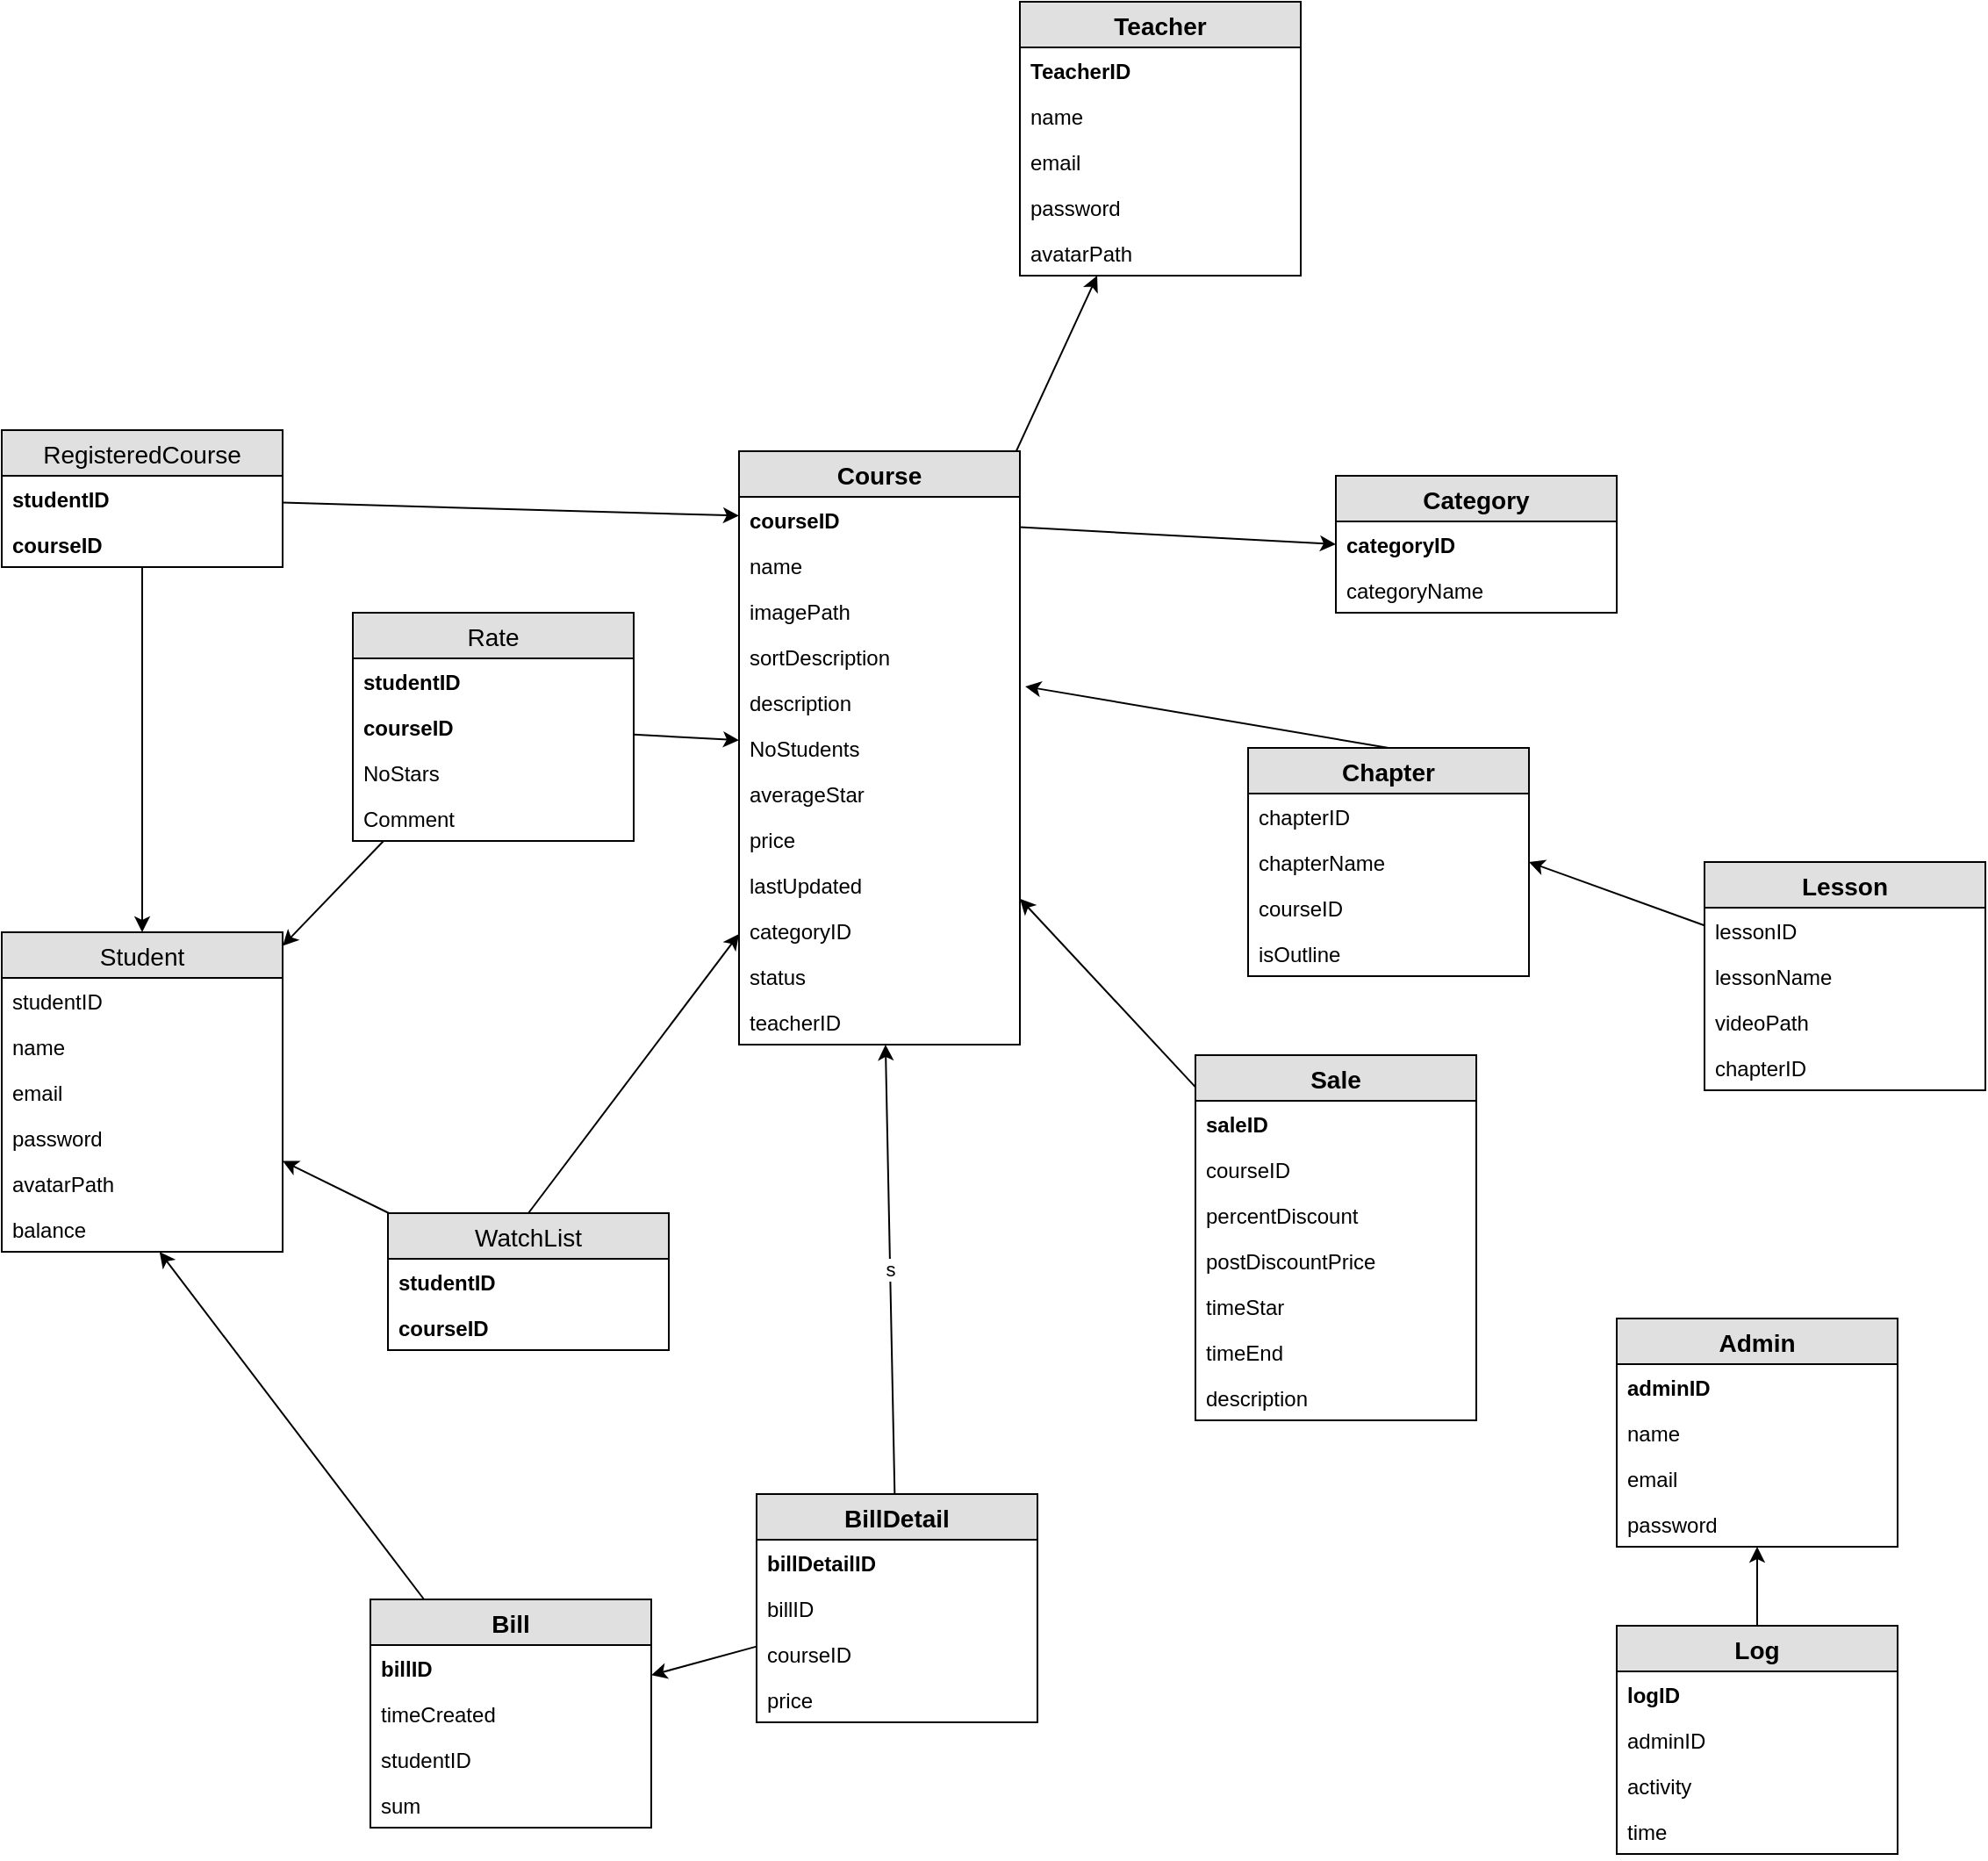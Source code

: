 <mxfile version="12.2.2" type="device" pages="1"><diagram id="BjtOX7Ecw7eZtCW84vaE" name="Page-1"><mxGraphModel dx="2258" dy="1908" grid="1" gridSize="10" guides="1" tooltips="1" connect="1" arrows="1" fold="1" page="1" pageScale="1" pageWidth="850" pageHeight="1100" math="0" shadow="0"><root><mxCell id="0"/><mxCell id="1" parent="0"/><mxCell id="QbO74h6PcBuWM0C75rqb-1" value="Course" style="swimlane;fontStyle=1;childLayout=stackLayout;horizontal=1;startSize=26;fillColor=#e0e0e0;horizontalStack=0;resizeParent=1;resizeParentMax=0;resizeLast=0;collapsible=1;marginBottom=0;swimlaneFillColor=#ffffff;align=center;fontSize=14;" parent="1" vertex="1"><mxGeometry x="290" y="16" width="160" height="338" as="geometry"/></mxCell><mxCell id="QbO74h6PcBuWM0C75rqb-2" value="courseID" style="text;strokeColor=none;fillColor=none;spacingLeft=4;spacingRight=4;overflow=hidden;rotatable=0;points=[[0,0.5],[1,0.5]];portConstraint=eastwest;fontSize=12;fontStyle=1" parent="QbO74h6PcBuWM0C75rqb-1" vertex="1"><mxGeometry y="26" width="160" height="26" as="geometry"/></mxCell><mxCell id="QbO74h6PcBuWM0C75rqb-3" value="name" style="text;strokeColor=none;fillColor=none;spacingLeft=4;spacingRight=4;overflow=hidden;rotatable=0;points=[[0,0.5],[1,0.5]];portConstraint=eastwest;fontSize=12;" parent="QbO74h6PcBuWM0C75rqb-1" vertex="1"><mxGeometry y="52" width="160" height="26" as="geometry"/></mxCell><mxCell id="QbO74h6PcBuWM0C75rqb-4" value="imagePath" style="text;strokeColor=none;fillColor=none;spacingLeft=4;spacingRight=4;overflow=hidden;rotatable=0;points=[[0,0.5],[1,0.5]];portConstraint=eastwest;fontSize=12;" parent="QbO74h6PcBuWM0C75rqb-1" vertex="1"><mxGeometry y="78" width="160" height="26" as="geometry"/></mxCell><mxCell id="QbO74h6PcBuWM0C75rqb-5" value="sortDescription" style="text;strokeColor=none;fillColor=none;spacingLeft=4;spacingRight=4;overflow=hidden;rotatable=0;points=[[0,0.5],[1,0.5]];portConstraint=eastwest;fontSize=12;" parent="QbO74h6PcBuWM0C75rqb-1" vertex="1"><mxGeometry y="104" width="160" height="26" as="geometry"/></mxCell><mxCell id="QbO74h6PcBuWM0C75rqb-6" value="description" style="text;strokeColor=none;fillColor=none;spacingLeft=4;spacingRight=4;overflow=hidden;rotatable=0;points=[[0,0.5],[1,0.5]];portConstraint=eastwest;fontSize=12;" parent="QbO74h6PcBuWM0C75rqb-1" vertex="1"><mxGeometry y="130" width="160" height="26" as="geometry"/></mxCell><mxCell id="QbO74h6PcBuWM0C75rqb-7" value="NoStudents" style="text;strokeColor=none;fillColor=none;spacingLeft=4;spacingRight=4;overflow=hidden;rotatable=0;points=[[0,0.5],[1,0.5]];portConstraint=eastwest;fontSize=12;" parent="QbO74h6PcBuWM0C75rqb-1" vertex="1"><mxGeometry y="156" width="160" height="26" as="geometry"/></mxCell><mxCell id="QbO74h6PcBuWM0C75rqb-21" value="averageStar" style="text;strokeColor=none;fillColor=none;spacingLeft=4;spacingRight=4;overflow=hidden;rotatable=0;points=[[0,0.5],[1,0.5]];portConstraint=eastwest;fontSize=12;" parent="QbO74h6PcBuWM0C75rqb-1" vertex="1"><mxGeometry y="182" width="160" height="26" as="geometry"/></mxCell><mxCell id="QbO74h6PcBuWM0C75rqb-22" value="price" style="text;strokeColor=none;fillColor=none;spacingLeft=4;spacingRight=4;overflow=hidden;rotatable=0;points=[[0,0.5],[1,0.5]];portConstraint=eastwest;fontSize=12;" parent="QbO74h6PcBuWM0C75rqb-1" vertex="1"><mxGeometry y="208" width="160" height="26" as="geometry"/></mxCell><mxCell id="QbO74h6PcBuWM0C75rqb-23" value="lastUpdated" style="text;strokeColor=none;fillColor=none;spacingLeft=4;spacingRight=4;overflow=hidden;rotatable=0;points=[[0,0.5],[1,0.5]];portConstraint=eastwest;fontSize=12;" parent="QbO74h6PcBuWM0C75rqb-1" vertex="1"><mxGeometry y="234" width="160" height="26" as="geometry"/></mxCell><mxCell id="QbO74h6PcBuWM0C75rqb-28" value="categoryID" style="text;strokeColor=none;fillColor=none;spacingLeft=4;spacingRight=4;overflow=hidden;rotatable=0;points=[[0,0.5],[1,0.5]];portConstraint=eastwest;fontSize=12;" parent="QbO74h6PcBuWM0C75rqb-1" vertex="1"><mxGeometry y="260" width="160" height="26" as="geometry"/></mxCell><mxCell id="QbO74h6PcBuWM0C75rqb-75" value="status" style="text;strokeColor=none;fillColor=none;spacingLeft=4;spacingRight=4;overflow=hidden;rotatable=0;points=[[0,0.5],[1,0.5]];portConstraint=eastwest;fontSize=12;" parent="QbO74h6PcBuWM0C75rqb-1" vertex="1"><mxGeometry y="286" width="160" height="26" as="geometry"/></mxCell><mxCell id="0sFJUOGkSL2eZjoK3us1-1" value="teacherID" style="text;strokeColor=none;fillColor=none;spacingLeft=4;spacingRight=4;overflow=hidden;rotatable=0;points=[[0,0.5],[1,0.5]];portConstraint=eastwest;fontSize=12;" parent="QbO74h6PcBuWM0C75rqb-1" vertex="1"><mxGeometry y="312" width="160" height="26" as="geometry"/></mxCell><mxCell id="QbO74h6PcBuWM0C75rqb-24" value="Category" style="swimlane;fontStyle=1;childLayout=stackLayout;horizontal=1;startSize=26;fillColor=#e0e0e0;horizontalStack=0;resizeParent=1;resizeParentMax=0;resizeLast=0;collapsible=1;marginBottom=0;swimlaneFillColor=#ffffff;align=center;fontSize=14;" parent="1" vertex="1"><mxGeometry x="630" y="30" width="160" height="78" as="geometry"/></mxCell><mxCell id="QbO74h6PcBuWM0C75rqb-25" value="categoryID" style="text;strokeColor=none;fillColor=none;spacingLeft=4;spacingRight=4;overflow=hidden;rotatable=0;points=[[0,0.5],[1,0.5]];portConstraint=eastwest;fontSize=12;fontStyle=1" parent="QbO74h6PcBuWM0C75rqb-24" vertex="1"><mxGeometry y="26" width="160" height="26" as="geometry"/></mxCell><mxCell id="QbO74h6PcBuWM0C75rqb-26" value="categoryName" style="text;strokeColor=none;fillColor=none;spacingLeft=4;spacingRight=4;overflow=hidden;rotatable=0;points=[[0,0.5],[1,0.5]];portConstraint=eastwest;fontSize=12;" parent="QbO74h6PcBuWM0C75rqb-24" vertex="1"><mxGeometry y="52" width="160" height="26" as="geometry"/></mxCell><mxCell id="QbO74h6PcBuWM0C75rqb-29" value="" style="endArrow=classic;html=1;entryX=0;entryY=0.5;entryDx=0;entryDy=0;" parent="1" source="QbO74h6PcBuWM0C75rqb-2" target="QbO74h6PcBuWM0C75rqb-25" edge="1"><mxGeometry width="50" height="50" relative="1" as="geometry"><mxPoint x="10" y="430" as="sourcePoint"/><mxPoint x="60" y="380" as="targetPoint"/></mxGeometry></mxCell><mxCell id="QbO74h6PcBuWM0C75rqb-30" value="Lesson" style="swimlane;fontStyle=1;childLayout=stackLayout;horizontal=1;startSize=26;fillColor=#e0e0e0;horizontalStack=0;resizeParent=1;resizeParentMax=0;resizeLast=0;collapsible=1;marginBottom=0;swimlaneFillColor=#ffffff;align=center;fontSize=14;" parent="1" vertex="1"><mxGeometry x="840" y="250" width="160" height="130" as="geometry"/></mxCell><mxCell id="QbO74h6PcBuWM0C75rqb-31" value="lessonID" style="text;strokeColor=none;fillColor=none;spacingLeft=4;spacingRight=4;overflow=hidden;rotatable=0;points=[[0,0.5],[1,0.5]];portConstraint=eastwest;fontSize=12;" parent="QbO74h6PcBuWM0C75rqb-30" vertex="1"><mxGeometry y="26" width="160" height="26" as="geometry"/></mxCell><mxCell id="QbO74h6PcBuWM0C75rqb-33" value="lessonName" style="text;strokeColor=none;fillColor=none;spacingLeft=4;spacingRight=4;overflow=hidden;rotatable=0;points=[[0,0.5],[1,0.5]];portConstraint=eastwest;fontSize=12;" parent="QbO74h6PcBuWM0C75rqb-30" vertex="1"><mxGeometry y="52" width="160" height="26" as="geometry"/></mxCell><mxCell id="o0iuP3jE3Crp00JVbzxX-5" value="videoPath" style="text;strokeColor=none;fillColor=none;spacingLeft=4;spacingRight=4;overflow=hidden;rotatable=0;points=[[0,0.5],[1,0.5]];portConstraint=eastwest;fontSize=12;" vertex="1" parent="QbO74h6PcBuWM0C75rqb-30"><mxGeometry y="78" width="160" height="26" as="geometry"/></mxCell><mxCell id="QbO74h6PcBuWM0C75rqb-42" value="chapterID" style="text;strokeColor=none;fillColor=none;spacingLeft=4;spacingRight=4;overflow=hidden;rotatable=0;points=[[0,0.5],[1,0.5]];portConstraint=eastwest;fontSize=12;" parent="QbO74h6PcBuWM0C75rqb-30" vertex="1"><mxGeometry y="104" width="160" height="26" as="geometry"/></mxCell><mxCell id="QbO74h6PcBuWM0C75rqb-35" value="Chapter" style="swimlane;fontStyle=1;childLayout=stackLayout;horizontal=1;startSize=26;fillColor=#e0e0e0;horizontalStack=0;resizeParent=1;resizeParentMax=0;resizeLast=0;collapsible=1;marginBottom=0;swimlaneFillColor=#ffffff;align=center;fontSize=14;" parent="1" vertex="1"><mxGeometry x="580" y="185" width="160" height="130" as="geometry"/></mxCell><mxCell id="QbO74h6PcBuWM0C75rqb-36" value="chapterID" style="text;strokeColor=none;fillColor=none;spacingLeft=4;spacingRight=4;overflow=hidden;rotatable=0;points=[[0,0.5],[1,0.5]];portConstraint=eastwest;fontSize=12;" parent="QbO74h6PcBuWM0C75rqb-35" vertex="1"><mxGeometry y="26" width="160" height="26" as="geometry"/></mxCell><mxCell id="QbO74h6PcBuWM0C75rqb-37" value="chapterName" style="text;strokeColor=none;fillColor=none;spacingLeft=4;spacingRight=4;overflow=hidden;rotatable=0;points=[[0,0.5],[1,0.5]];portConstraint=eastwest;fontSize=12;" parent="QbO74h6PcBuWM0C75rqb-35" vertex="1"><mxGeometry y="52" width="160" height="26" as="geometry"/></mxCell><mxCell id="QbO74h6PcBuWM0C75rqb-43" value="courseID" style="text;strokeColor=none;fillColor=none;spacingLeft=4;spacingRight=4;overflow=hidden;rotatable=0;points=[[0,0.5],[1,0.5]];portConstraint=eastwest;fontSize=12;" parent="QbO74h6PcBuWM0C75rqb-35" vertex="1"><mxGeometry y="78" width="160" height="26" as="geometry"/></mxCell><mxCell id="QbO74h6PcBuWM0C75rqb-38" value="isOutline" style="text;strokeColor=none;fillColor=none;spacingLeft=4;spacingRight=4;overflow=hidden;rotatable=0;points=[[0,0.5],[1,0.5]];portConstraint=eastwest;fontSize=12;" parent="QbO74h6PcBuWM0C75rqb-35" vertex="1"><mxGeometry y="104" width="160" height="26" as="geometry"/></mxCell><mxCell id="QbO74h6PcBuWM0C75rqb-40" value="" style="endArrow=classic;html=1;entryX=1.019;entryY=1.154;entryDx=0;entryDy=0;entryPerimeter=0;exitX=0.5;exitY=0;exitDx=0;exitDy=0;" parent="1" source="QbO74h6PcBuWM0C75rqb-35" target="QbO74h6PcBuWM0C75rqb-5" edge="1"><mxGeometry width="50" height="50" relative="1" as="geometry"><mxPoint x="310" y="510" as="sourcePoint"/><mxPoint x="360" y="460" as="targetPoint"/></mxGeometry></mxCell><mxCell id="QbO74h6PcBuWM0C75rqb-44" value="" style="endArrow=classic;html=1;entryX=1;entryY=0.5;entryDx=0;entryDy=0;" parent="1" source="QbO74h6PcBuWM0C75rqb-30" target="QbO74h6PcBuWM0C75rqb-37" edge="1"><mxGeometry width="50" height="50" relative="1" as="geometry"><mxPoint x="730" y="520" as="sourcePoint"/><mxPoint x="780" y="470" as="targetPoint"/></mxGeometry></mxCell><mxCell id="QbO74h6PcBuWM0C75rqb-45" value="Student" style="swimlane;fontStyle=0;childLayout=stackLayout;horizontal=1;startSize=26;fillColor=#e0e0e0;horizontalStack=0;resizeParent=1;resizeParentMax=0;resizeLast=0;collapsible=1;marginBottom=0;swimlaneFillColor=#ffffff;align=center;fontSize=14;" parent="1" vertex="1"><mxGeometry x="-130" y="290" width="160" height="182" as="geometry"/></mxCell><mxCell id="QbO74h6PcBuWM0C75rqb-46" value="studentID" style="text;strokeColor=none;fillColor=none;spacingLeft=4;spacingRight=4;overflow=hidden;rotatable=0;points=[[0,0.5],[1,0.5]];portConstraint=eastwest;fontSize=12;fontStyle=0" parent="QbO74h6PcBuWM0C75rqb-45" vertex="1"><mxGeometry y="26" width="160" height="26" as="geometry"/></mxCell><mxCell id="QbO74h6PcBuWM0C75rqb-54" value="name" style="text;strokeColor=none;fillColor=none;spacingLeft=4;spacingRight=4;overflow=hidden;rotatable=0;points=[[0,0.5],[1,0.5]];portConstraint=eastwest;fontSize=12;" parent="QbO74h6PcBuWM0C75rqb-45" vertex="1"><mxGeometry y="52" width="160" height="26" as="geometry"/></mxCell><mxCell id="QbO74h6PcBuWM0C75rqb-47" value="email" style="text;strokeColor=none;fillColor=none;spacingLeft=4;spacingRight=4;overflow=hidden;rotatable=0;points=[[0,0.5],[1,0.5]];portConstraint=eastwest;fontSize=12;" parent="QbO74h6PcBuWM0C75rqb-45" vertex="1"><mxGeometry y="78" width="160" height="26" as="geometry"/></mxCell><mxCell id="QbO74h6PcBuWM0C75rqb-48" value="password" style="text;strokeColor=none;fillColor=none;spacingLeft=4;spacingRight=4;overflow=hidden;rotatable=0;points=[[0,0.5],[1,0.5]];portConstraint=eastwest;fontSize=12;" parent="QbO74h6PcBuWM0C75rqb-45" vertex="1"><mxGeometry y="104" width="160" height="26" as="geometry"/></mxCell><mxCell id="QbO74h6PcBuWM0C75rqb-88" value="avatarPath" style="text;strokeColor=none;fillColor=none;spacingLeft=4;spacingRight=4;overflow=hidden;rotatable=0;points=[[0,0.5],[1,0.5]];portConstraint=eastwest;fontSize=12;" parent="QbO74h6PcBuWM0C75rqb-45" vertex="1"><mxGeometry y="130" width="160" height="26" as="geometry"/></mxCell><mxCell id="QbO74h6PcBuWM0C75rqb-77" value="balance" style="text;strokeColor=none;fillColor=none;spacingLeft=4;spacingRight=4;overflow=hidden;rotatable=0;points=[[0,0.5],[1,0.5]];portConstraint=eastwest;fontSize=12;" parent="QbO74h6PcBuWM0C75rqb-45" vertex="1"><mxGeometry y="156" width="160" height="26" as="geometry"/></mxCell><mxCell id="QbO74h6PcBuWM0C75rqb-49" value="RegisteredCourse" style="swimlane;fontStyle=0;childLayout=stackLayout;horizontal=1;startSize=26;fillColor=#e0e0e0;horizontalStack=0;resizeParent=1;resizeParentMax=0;resizeLast=0;collapsible=1;marginBottom=0;swimlaneFillColor=#ffffff;align=center;fontSize=14;" parent="1" vertex="1"><mxGeometry x="-130" y="4" width="160" height="78" as="geometry"/></mxCell><mxCell id="QbO74h6PcBuWM0C75rqb-50" value="studentID" style="text;strokeColor=none;fillColor=none;spacingLeft=4;spacingRight=4;overflow=hidden;rotatable=0;points=[[0,0.5],[1,0.5]];portConstraint=eastwest;fontSize=12;fontStyle=1" parent="QbO74h6PcBuWM0C75rqb-49" vertex="1"><mxGeometry y="26" width="160" height="26" as="geometry"/></mxCell><mxCell id="QbO74h6PcBuWM0C75rqb-51" value="courseID" style="text;strokeColor=none;fillColor=none;spacingLeft=4;spacingRight=4;overflow=hidden;rotatable=0;points=[[0,0.5],[1,0.5]];portConstraint=eastwest;fontSize=12;fontStyle=1" parent="QbO74h6PcBuWM0C75rqb-49" vertex="1"><mxGeometry y="52" width="160" height="26" as="geometry"/></mxCell><mxCell id="QbO74h6PcBuWM0C75rqb-56" value="" style="endArrow=classic;html=1;" parent="1" source="QbO74h6PcBuWM0C75rqb-49" target="QbO74h6PcBuWM0C75rqb-45" edge="1"><mxGeometry width="50" height="50" relative="1" as="geometry"><mxPoint x="-40" y="300" as="sourcePoint"/><mxPoint x="10" y="250" as="targetPoint"/></mxGeometry></mxCell><mxCell id="QbO74h6PcBuWM0C75rqb-57" value="" style="endArrow=classic;html=1;" parent="1" source="QbO74h6PcBuWM0C75rqb-50" target="QbO74h6PcBuWM0C75rqb-2" edge="1"><mxGeometry width="50" height="50" relative="1" as="geometry"><mxPoint x="-210" y="250" as="sourcePoint"/><mxPoint x="-160" y="200" as="targetPoint"/></mxGeometry></mxCell><mxCell id="QbO74h6PcBuWM0C75rqb-60" value="WatchList" style="swimlane;fontStyle=0;childLayout=stackLayout;horizontal=1;startSize=26;fillColor=#e0e0e0;horizontalStack=0;resizeParent=1;resizeParentMax=0;resizeLast=0;collapsible=1;marginBottom=0;swimlaneFillColor=#ffffff;align=center;fontSize=14;" parent="1" vertex="1"><mxGeometry x="90" y="450" width="160" height="78" as="geometry"/></mxCell><mxCell id="QbO74h6PcBuWM0C75rqb-61" value="studentID" style="text;strokeColor=none;fillColor=none;spacingLeft=4;spacingRight=4;overflow=hidden;rotatable=0;points=[[0,0.5],[1,0.5]];portConstraint=eastwest;fontSize=12;fontStyle=1" parent="QbO74h6PcBuWM0C75rqb-60" vertex="1"><mxGeometry y="26" width="160" height="26" as="geometry"/></mxCell><mxCell id="QbO74h6PcBuWM0C75rqb-62" value="courseID" style="text;strokeColor=none;fillColor=none;spacingLeft=4;spacingRight=4;overflow=hidden;rotatable=0;points=[[0,0.5],[1,0.5]];portConstraint=eastwest;fontSize=12;fontStyle=1" parent="QbO74h6PcBuWM0C75rqb-60" vertex="1"><mxGeometry y="52" width="160" height="26" as="geometry"/></mxCell><mxCell id="QbO74h6PcBuWM0C75rqb-64" value="" style="endArrow=classic;html=1;" parent="1" source="QbO74h6PcBuWM0C75rqb-60" target="QbO74h6PcBuWM0C75rqb-45" edge="1"><mxGeometry width="50" height="50" relative="1" as="geometry"><mxPoint x="30" y="600" as="sourcePoint"/><mxPoint x="80" y="550" as="targetPoint"/></mxGeometry></mxCell><mxCell id="QbO74h6PcBuWM0C75rqb-65" value="" style="endArrow=classic;html=1;exitX=0.5;exitY=0;exitDx=0;exitDy=0;" parent="1" source="QbO74h6PcBuWM0C75rqb-60" target="QbO74h6PcBuWM0C75rqb-1" edge="1"><mxGeometry width="50" height="50" relative="1" as="geometry"><mxPoint x="-30" y="660" as="sourcePoint"/><mxPoint x="20" y="610" as="targetPoint"/></mxGeometry></mxCell><mxCell id="QbO74h6PcBuWM0C75rqb-68" value="Sale" style="swimlane;fontStyle=1;childLayout=stackLayout;horizontal=1;startSize=26;fillColor=#e0e0e0;horizontalStack=0;resizeParent=1;resizeParentMax=0;resizeLast=0;collapsible=1;marginBottom=0;swimlaneFillColor=#ffffff;align=center;fontSize=14;" parent="1" vertex="1"><mxGeometry x="550" y="360" width="160" height="208" as="geometry"/></mxCell><mxCell id="QbO74h6PcBuWM0C75rqb-69" value="saleID" style="text;strokeColor=none;fillColor=none;spacingLeft=4;spacingRight=4;overflow=hidden;rotatable=0;points=[[0,0.5],[1,0.5]];portConstraint=eastwest;fontSize=12;fontStyle=1" parent="QbO74h6PcBuWM0C75rqb-68" vertex="1"><mxGeometry y="26" width="160" height="26" as="geometry"/></mxCell><mxCell id="QbO74h6PcBuWM0C75rqb-70" value="courseID" style="text;strokeColor=none;fillColor=none;spacingLeft=4;spacingRight=4;overflow=hidden;rotatable=0;points=[[0,0.5],[1,0.5]];portConstraint=eastwest;fontSize=12;" parent="QbO74h6PcBuWM0C75rqb-68" vertex="1"><mxGeometry y="52" width="160" height="26" as="geometry"/></mxCell><mxCell id="QbO74h6PcBuWM0C75rqb-71" value="percentDiscount" style="text;strokeColor=none;fillColor=none;spacingLeft=4;spacingRight=4;overflow=hidden;rotatable=0;points=[[0,0.5],[1,0.5]];portConstraint=eastwest;fontSize=12;" parent="QbO74h6PcBuWM0C75rqb-68" vertex="1"><mxGeometry y="78" width="160" height="26" as="geometry"/></mxCell><mxCell id="QbO74h6PcBuWM0C75rqb-72" value="postDiscountPrice" style="text;strokeColor=none;fillColor=none;spacingLeft=4;spacingRight=4;overflow=hidden;rotatable=0;points=[[0,0.5],[1,0.5]];portConstraint=eastwest;fontSize=12;" parent="QbO74h6PcBuWM0C75rqb-68" vertex="1"><mxGeometry y="104" width="160" height="26" as="geometry"/></mxCell><mxCell id="QbO74h6PcBuWM0C75rqb-73" value="timeStar" style="text;strokeColor=none;fillColor=none;spacingLeft=4;spacingRight=4;overflow=hidden;rotatable=0;points=[[0,0.5],[1,0.5]];portConstraint=eastwest;fontSize=12;" parent="QbO74h6PcBuWM0C75rqb-68" vertex="1"><mxGeometry y="130" width="160" height="26" as="geometry"/></mxCell><mxCell id="o0iuP3jE3Crp00JVbzxX-4" value="timeEnd" style="text;strokeColor=none;fillColor=none;spacingLeft=4;spacingRight=4;overflow=hidden;rotatable=0;points=[[0,0.5],[1,0.5]];portConstraint=eastwest;fontSize=12;" vertex="1" parent="QbO74h6PcBuWM0C75rqb-68"><mxGeometry y="156" width="160" height="26" as="geometry"/></mxCell><mxCell id="o0iuP3jE3Crp00JVbzxX-3" value="description" style="text;strokeColor=none;fillColor=none;spacingLeft=4;spacingRight=4;overflow=hidden;rotatable=0;points=[[0,0.5],[1,0.5]];portConstraint=eastwest;fontSize=12;" vertex="1" parent="QbO74h6PcBuWM0C75rqb-68"><mxGeometry y="182" width="160" height="26" as="geometry"/></mxCell><mxCell id="QbO74h6PcBuWM0C75rqb-78" value="Bill" style="swimlane;fontStyle=1;childLayout=stackLayout;horizontal=1;startSize=26;fillColor=#e0e0e0;horizontalStack=0;resizeParent=1;resizeParentMax=0;resizeLast=0;collapsible=1;marginBottom=0;swimlaneFillColor=#ffffff;align=center;fontSize=14;" parent="1" vertex="1"><mxGeometry x="80" y="670" width="160" height="130" as="geometry"/></mxCell><mxCell id="QbO74h6PcBuWM0C75rqb-79" value="billID" style="text;strokeColor=none;fillColor=none;spacingLeft=4;spacingRight=4;overflow=hidden;rotatable=0;points=[[0,0.5],[1,0.5]];portConstraint=eastwest;fontSize=12;fontStyle=1" parent="QbO74h6PcBuWM0C75rqb-78" vertex="1"><mxGeometry y="26" width="160" height="26" as="geometry"/></mxCell><mxCell id="QbO74h6PcBuWM0C75rqb-92" value="timeCreated" style="text;strokeColor=none;fillColor=none;spacingLeft=4;spacingRight=4;overflow=hidden;rotatable=0;points=[[0,0.5],[1,0.5]];portConstraint=eastwest;fontSize=12;" parent="QbO74h6PcBuWM0C75rqb-78" vertex="1"><mxGeometry y="52" width="160" height="26" as="geometry"/></mxCell><mxCell id="QbO74h6PcBuWM0C75rqb-90" value="studentID" style="text;strokeColor=none;fillColor=none;spacingLeft=4;spacingRight=4;overflow=hidden;rotatable=0;points=[[0,0.5],[1,0.5]];portConstraint=eastwest;fontSize=12;" parent="QbO74h6PcBuWM0C75rqb-78" vertex="1"><mxGeometry y="78" width="160" height="26" as="geometry"/></mxCell><mxCell id="QbO74h6PcBuWM0C75rqb-81" value="sum" style="text;strokeColor=none;fillColor=none;spacingLeft=4;spacingRight=4;overflow=hidden;rotatable=0;points=[[0,0.5],[1,0.5]];portConstraint=eastwest;fontSize=12;" parent="QbO74h6PcBuWM0C75rqb-78" vertex="1"><mxGeometry y="104" width="160" height="26" as="geometry"/></mxCell><mxCell id="QbO74h6PcBuWM0C75rqb-82" value="BillDetail" style="swimlane;fontStyle=1;childLayout=stackLayout;horizontal=1;startSize=26;fillColor=#e0e0e0;horizontalStack=0;resizeParent=1;resizeParentMax=0;resizeLast=0;collapsible=1;marginBottom=0;swimlaneFillColor=#ffffff;align=center;fontSize=14;" parent="1" vertex="1"><mxGeometry x="300" y="610" width="160" height="130" as="geometry"/></mxCell><mxCell id="QbO74h6PcBuWM0C75rqb-83" value="billDetailID" style="text;strokeColor=none;fillColor=none;spacingLeft=4;spacingRight=4;overflow=hidden;rotatable=0;points=[[0,0.5],[1,0.5]];portConstraint=eastwest;fontSize=12;fontStyle=1" parent="QbO74h6PcBuWM0C75rqb-82" vertex="1"><mxGeometry y="26" width="160" height="26" as="geometry"/></mxCell><mxCell id="_4IjoEx0vls4ha3UeZBi-29" value="billID" style="text;strokeColor=none;fillColor=none;spacingLeft=4;spacingRight=4;overflow=hidden;rotatable=0;points=[[0,0.5],[1,0.5]];portConstraint=eastwest;fontSize=12;" parent="QbO74h6PcBuWM0C75rqb-82" vertex="1"><mxGeometry y="52" width="160" height="26" as="geometry"/></mxCell><mxCell id="QbO74h6PcBuWM0C75rqb-85" value="courseID" style="text;strokeColor=none;fillColor=none;spacingLeft=4;spacingRight=4;overflow=hidden;rotatable=0;points=[[0,0.5],[1,0.5]];portConstraint=eastwest;fontSize=12;" parent="QbO74h6PcBuWM0C75rqb-82" vertex="1"><mxGeometry y="78" width="160" height="26" as="geometry"/></mxCell><mxCell id="QbO74h6PcBuWM0C75rqb-94" value="price" style="text;strokeColor=none;fillColor=none;spacingLeft=4;spacingRight=4;overflow=hidden;rotatable=0;points=[[0,0.5],[1,0.5]];portConstraint=eastwest;fontSize=12;" parent="QbO74h6PcBuWM0C75rqb-82" vertex="1"><mxGeometry y="104" width="160" height="26" as="geometry"/></mxCell><mxCell id="QbO74h6PcBuWM0C75rqb-93" value="" style="endArrow=classic;html=1;" parent="1" source="QbO74h6PcBuWM0C75rqb-78" target="QbO74h6PcBuWM0C75rqb-77" edge="1"><mxGeometry width="50" height="50" relative="1" as="geometry"><mxPoint x="-110" y="590" as="sourcePoint"/><mxPoint x="-60" y="540" as="targetPoint"/></mxGeometry></mxCell><mxCell id="_4IjoEx0vls4ha3UeZBi-1" value="Rate" style="swimlane;fontStyle=0;childLayout=stackLayout;horizontal=1;startSize=26;fillColor=#e0e0e0;horizontalStack=0;resizeParent=1;resizeParentMax=0;resizeLast=0;collapsible=1;marginBottom=0;swimlaneFillColor=#ffffff;align=center;fontSize=14;" parent="1" vertex="1"><mxGeometry x="70" y="108" width="160" height="130" as="geometry"/></mxCell><mxCell id="_4IjoEx0vls4ha3UeZBi-2" value="studentID" style="text;strokeColor=none;fillColor=none;spacingLeft=4;spacingRight=4;overflow=hidden;rotatable=0;points=[[0,0.5],[1,0.5]];portConstraint=eastwest;fontSize=12;fontStyle=1" parent="_4IjoEx0vls4ha3UeZBi-1" vertex="1"><mxGeometry y="26" width="160" height="26" as="geometry"/></mxCell><mxCell id="_4IjoEx0vls4ha3UeZBi-3" value="courseID" style="text;strokeColor=none;fillColor=none;spacingLeft=4;spacingRight=4;overflow=hidden;rotatable=0;points=[[0,0.5],[1,0.5]];portConstraint=eastwest;fontSize=12;fontStyle=1" parent="_4IjoEx0vls4ha3UeZBi-1" vertex="1"><mxGeometry y="52" width="160" height="26" as="geometry"/></mxCell><mxCell id="_4IjoEx0vls4ha3UeZBi-4" value="NoStars" style="text;strokeColor=none;fillColor=none;spacingLeft=4;spacingRight=4;overflow=hidden;rotatable=0;points=[[0,0.5],[1,0.5]];portConstraint=eastwest;fontSize=12;" parent="_4IjoEx0vls4ha3UeZBi-1" vertex="1"><mxGeometry y="78" width="160" height="26" as="geometry"/></mxCell><mxCell id="_4IjoEx0vls4ha3UeZBi-5" value="Comment" style="text;strokeColor=none;fillColor=none;spacingLeft=4;spacingRight=4;overflow=hidden;rotatable=0;points=[[0,0.5],[1,0.5]];portConstraint=eastwest;fontSize=12;" parent="_4IjoEx0vls4ha3UeZBi-1" vertex="1"><mxGeometry y="104" width="160" height="26" as="geometry"/></mxCell><mxCell id="_4IjoEx0vls4ha3UeZBi-6" value="" style="endArrow=classic;html=1;" parent="1" source="_4IjoEx0vls4ha3UeZBi-1" target="QbO74h6PcBuWM0C75rqb-45" edge="1"><mxGeometry width="50" height="50" relative="1" as="geometry"><mxPoint x="-40" y="144" as="sourcePoint"/><mxPoint x="-40" y="300" as="targetPoint"/></mxGeometry></mxCell><mxCell id="_4IjoEx0vls4ha3UeZBi-7" value="" style="endArrow=classic;html=1;" parent="1" source="_4IjoEx0vls4ha3UeZBi-1" target="QbO74h6PcBuWM0C75rqb-1" edge="1"><mxGeometry width="50" height="50" relative="1" as="geometry"><mxPoint x="101.176" y="248" as="sourcePoint"/><mxPoint x="40" y="315.6" as="targetPoint"/></mxGeometry></mxCell><mxCell id="_4IjoEx0vls4ha3UeZBi-8" value="Teacher" style="swimlane;fontStyle=1;childLayout=stackLayout;horizontal=1;startSize=26;fillColor=#e0e0e0;horizontalStack=0;resizeParent=1;resizeParentMax=0;resizeLast=0;collapsible=1;marginBottom=0;swimlaneFillColor=#ffffff;align=center;fontSize=14;" parent="1" vertex="1"><mxGeometry x="450" y="-240" width="160" height="156" as="geometry"/></mxCell><mxCell id="_4IjoEx0vls4ha3UeZBi-9" value="TeacherID" style="text;strokeColor=none;fillColor=none;spacingLeft=4;spacingRight=4;overflow=hidden;rotatable=0;points=[[0,0.5],[1,0.5]];portConstraint=eastwest;fontSize=12;fontStyle=1" parent="_4IjoEx0vls4ha3UeZBi-8" vertex="1"><mxGeometry y="26" width="160" height="26" as="geometry"/></mxCell><mxCell id="_4IjoEx0vls4ha3UeZBi-10" value="name" style="text;strokeColor=none;fillColor=none;spacingLeft=4;spacingRight=4;overflow=hidden;rotatable=0;points=[[0,0.5],[1,0.5]];portConstraint=eastwest;fontSize=12;" parent="_4IjoEx0vls4ha3UeZBi-8" vertex="1"><mxGeometry y="52" width="160" height="26" as="geometry"/></mxCell><mxCell id="_4IjoEx0vls4ha3UeZBi-11" value="email" style="text;strokeColor=none;fillColor=none;spacingLeft=4;spacingRight=4;overflow=hidden;rotatable=0;points=[[0,0.5],[1,0.5]];portConstraint=eastwest;fontSize=12;" parent="_4IjoEx0vls4ha3UeZBi-8" vertex="1"><mxGeometry y="78" width="160" height="26" as="geometry"/></mxCell><mxCell id="_4IjoEx0vls4ha3UeZBi-12" value="password" style="text;strokeColor=none;fillColor=none;spacingLeft=4;spacingRight=4;overflow=hidden;rotatable=0;points=[[0,0.5],[1,0.5]];portConstraint=eastwest;fontSize=12;" parent="_4IjoEx0vls4ha3UeZBi-8" vertex="1"><mxGeometry y="104" width="160" height="26" as="geometry"/></mxCell><mxCell id="_4IjoEx0vls4ha3UeZBi-13" value="avatarPath" style="text;strokeColor=none;fillColor=none;spacingLeft=4;spacingRight=4;overflow=hidden;rotatable=0;points=[[0,0.5],[1,0.5]];portConstraint=eastwest;fontSize=12;" parent="_4IjoEx0vls4ha3UeZBi-8" vertex="1"><mxGeometry y="130" width="160" height="26" as="geometry"/></mxCell><mxCell id="_4IjoEx0vls4ha3UeZBi-16" value="" style="endArrow=classic;html=1;" parent="1" source="QbO74h6PcBuWM0C75rqb-1" target="_4IjoEx0vls4ha3UeZBi-8" edge="1"><mxGeometry width="50" height="50" relative="1" as="geometry"><mxPoint x="160" y="-20" as="sourcePoint"/><mxPoint x="210" y="-70" as="targetPoint"/></mxGeometry></mxCell><mxCell id="_4IjoEx0vls4ha3UeZBi-17" value="Admin" style="swimlane;fontStyle=1;childLayout=stackLayout;horizontal=1;startSize=26;fillColor=#e0e0e0;horizontalStack=0;resizeParent=1;resizeParentMax=0;resizeLast=0;collapsible=1;marginBottom=0;swimlaneFillColor=#ffffff;align=center;fontSize=14;" parent="1" vertex="1"><mxGeometry x="790" y="510" width="160" height="130" as="geometry"/></mxCell><mxCell id="_4IjoEx0vls4ha3UeZBi-18" value="adminID" style="text;strokeColor=none;fillColor=none;spacingLeft=4;spacingRight=4;overflow=hidden;rotatable=0;points=[[0,0.5],[1,0.5]];portConstraint=eastwest;fontSize=12;fontStyle=1" parent="_4IjoEx0vls4ha3UeZBi-17" vertex="1"><mxGeometry y="26" width="160" height="26" as="geometry"/></mxCell><mxCell id="_4IjoEx0vls4ha3UeZBi-19" value="name" style="text;strokeColor=none;fillColor=none;spacingLeft=4;spacingRight=4;overflow=hidden;rotatable=0;points=[[0,0.5],[1,0.5]];portConstraint=eastwest;fontSize=12;" parent="_4IjoEx0vls4ha3UeZBi-17" vertex="1"><mxGeometry y="52" width="160" height="26" as="geometry"/></mxCell><mxCell id="_4IjoEx0vls4ha3UeZBi-20" value="email" style="text;strokeColor=none;fillColor=none;spacingLeft=4;spacingRight=4;overflow=hidden;rotatable=0;points=[[0,0.5],[1,0.5]];portConstraint=eastwest;fontSize=12;" parent="_4IjoEx0vls4ha3UeZBi-17" vertex="1"><mxGeometry y="78" width="160" height="26" as="geometry"/></mxCell><mxCell id="_4IjoEx0vls4ha3UeZBi-21" value="password" style="text;strokeColor=none;fillColor=none;spacingLeft=4;spacingRight=4;overflow=hidden;rotatable=0;points=[[0,0.5],[1,0.5]];portConstraint=eastwest;fontSize=12;" parent="_4IjoEx0vls4ha3UeZBi-17" vertex="1"><mxGeometry y="104" width="160" height="26" as="geometry"/></mxCell><mxCell id="_4IjoEx0vls4ha3UeZBi-23" value="Log" style="swimlane;fontStyle=1;childLayout=stackLayout;horizontal=1;startSize=26;fillColor=#e0e0e0;horizontalStack=0;resizeParent=1;resizeParentMax=0;resizeLast=0;collapsible=1;marginBottom=0;swimlaneFillColor=#ffffff;align=center;fontSize=14;" parent="1" vertex="1"><mxGeometry x="790" y="685" width="160" height="130" as="geometry"/></mxCell><mxCell id="_4IjoEx0vls4ha3UeZBi-24" value="logID" style="text;strokeColor=none;fillColor=none;spacingLeft=4;spacingRight=4;overflow=hidden;rotatable=0;points=[[0,0.5],[1,0.5]];portConstraint=eastwest;fontSize=12;fontStyle=1" parent="_4IjoEx0vls4ha3UeZBi-23" vertex="1"><mxGeometry y="26" width="160" height="26" as="geometry"/></mxCell><mxCell id="_4IjoEx0vls4ha3UeZBi-25" value="adminID" style="text;strokeColor=none;fillColor=none;spacingLeft=4;spacingRight=4;overflow=hidden;rotatable=0;points=[[0,0.5],[1,0.5]];portConstraint=eastwest;fontSize=12;" parent="_4IjoEx0vls4ha3UeZBi-23" vertex="1"><mxGeometry y="52" width="160" height="26" as="geometry"/></mxCell><mxCell id="_4IjoEx0vls4ha3UeZBi-26" value="activity" style="text;strokeColor=none;fillColor=none;spacingLeft=4;spacingRight=4;overflow=hidden;rotatable=0;points=[[0,0.5],[1,0.5]];portConstraint=eastwest;fontSize=12;" parent="_4IjoEx0vls4ha3UeZBi-23" vertex="1"><mxGeometry y="78" width="160" height="26" as="geometry"/></mxCell><mxCell id="_4IjoEx0vls4ha3UeZBi-27" value="time" style="text;strokeColor=none;fillColor=none;spacingLeft=4;spacingRight=4;overflow=hidden;rotatable=0;points=[[0,0.5],[1,0.5]];portConstraint=eastwest;fontSize=12;" parent="_4IjoEx0vls4ha3UeZBi-23" vertex="1"><mxGeometry y="104" width="160" height="26" as="geometry"/></mxCell><mxCell id="_4IjoEx0vls4ha3UeZBi-28" value="" style="endArrow=classic;html=1;" parent="1" source="_4IjoEx0vls4ha3UeZBi-23" target="_4IjoEx0vls4ha3UeZBi-17" edge="1"><mxGeometry width="50" height="50" relative="1" as="geometry"><mxPoint x="630" y="760" as="sourcePoint"/><mxPoint x="680" y="710" as="targetPoint"/></mxGeometry></mxCell><mxCell id="_4IjoEx0vls4ha3UeZBi-30" value="" style="endArrow=classic;html=1;" parent="1" source="QbO74h6PcBuWM0C75rqb-82" target="QbO74h6PcBuWM0C75rqb-78" edge="1"><mxGeometry width="50" height="50" relative="1" as="geometry"><mxPoint x="-100" y="730" as="sourcePoint"/><mxPoint x="-50" y="680" as="targetPoint"/></mxGeometry></mxCell><mxCell id="_4IjoEx0vls4ha3UeZBi-31" value="" style="endArrow=classic;html=1;" parent="1" source="QbO74h6PcBuWM0C75rqb-68" target="QbO74h6PcBuWM0C75rqb-1" edge="1"><mxGeometry width="50" height="50" relative="1" as="geometry"><mxPoint x="450" y="262.846" as="sourcePoint"/><mxPoint x="450" y="400" as="targetPoint"/></mxGeometry></mxCell><mxCell id="o0iuP3jE3Crp00JVbzxX-2" value="s" style="endArrow=classic;html=1;" edge="1" parent="1" source="QbO74h6PcBuWM0C75rqb-82" target="QbO74h6PcBuWM0C75rqb-1"><mxGeometry width="50" height="50" relative="1" as="geometry"><mxPoint x="370" y="530" as="sourcePoint"/><mxPoint x="420" y="480" as="targetPoint"/></mxGeometry></mxCell></root></mxGraphModel></diagram></mxfile>